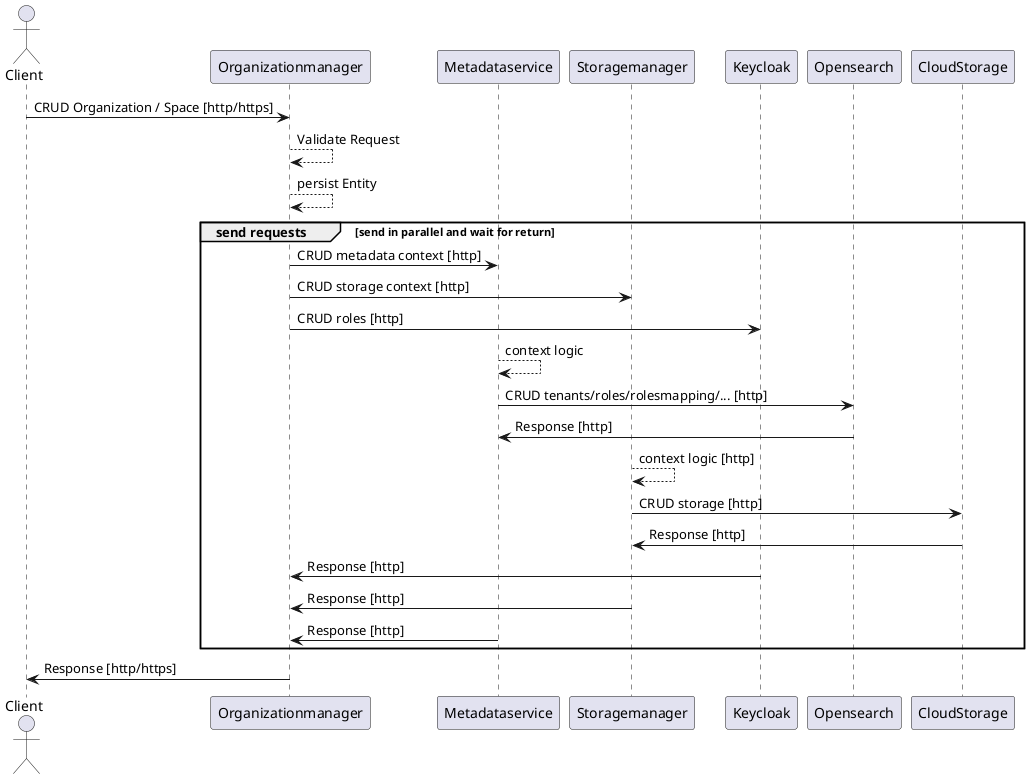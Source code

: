 @startuml
actor Client
Client -> Organizationmanager: CRUD Organization / Space [http/https]
Organizationmanager --> Organizationmanager: Validate Request
Organizationmanager --> Organizationmanager: persist Entity
group send requests [send in parallel and wait for return]
    Organizationmanager -> Metadataservice: CRUD metadata context [http]
    Organizationmanager -> Storagemanager: CRUD storage context [http]
    Organizationmanager -> Keycloak: CRUD roles [http]
    Metadataservice --> Metadataservice: context logic
    Metadataservice -> Opensearch: CRUD tenants/roles/rolesmapping/... [http]
    Opensearch -> Metadataservice : Response [http]
    Storagemanager--> Storagemanager: context logic [http]
    Storagemanager -> CloudStorage: CRUD storage [http]
    CloudStorage -> Storagemanager: Response [http]
    Keycloak -> Organizationmanager: Response [http]
    Storagemanager -> Organizationmanager : Response [http]
    Metadataservice -> Organizationmanager : Response [http]
end
Organizationmanager -> Client: Response [http/https]
@enduml